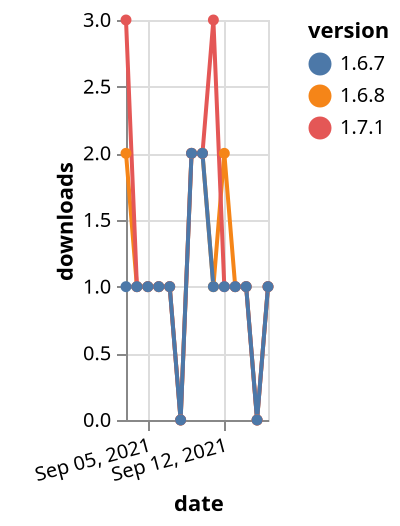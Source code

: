 {"$schema": "https://vega.github.io/schema/vega-lite/v5.json", "description": "A simple bar chart with embedded data.", "data": {"values": [{"date": "2021-09-03", "total": 151, "delta": 2, "version": "1.6.8"}, {"date": "2021-09-04", "total": 152, "delta": 1, "version": "1.6.8"}, {"date": "2021-09-05", "total": 153, "delta": 1, "version": "1.6.8"}, {"date": "2021-09-06", "total": 154, "delta": 1, "version": "1.6.8"}, {"date": "2021-09-07", "total": 155, "delta": 1, "version": "1.6.8"}, {"date": "2021-09-08", "total": 155, "delta": 0, "version": "1.6.8"}, {"date": "2021-09-09", "total": 157, "delta": 2, "version": "1.6.8"}, {"date": "2021-09-10", "total": 159, "delta": 2, "version": "1.6.8"}, {"date": "2021-09-11", "total": 160, "delta": 1, "version": "1.6.8"}, {"date": "2021-09-12", "total": 162, "delta": 2, "version": "1.6.8"}, {"date": "2021-09-13", "total": 163, "delta": 1, "version": "1.6.8"}, {"date": "2021-09-14", "total": 164, "delta": 1, "version": "1.6.8"}, {"date": "2021-09-15", "total": 164, "delta": 0, "version": "1.6.8"}, {"date": "2021-09-16", "total": 165, "delta": 1, "version": "1.6.8"}, {"date": "2021-09-03", "total": 141, "delta": 3, "version": "1.7.1"}, {"date": "2021-09-04", "total": 142, "delta": 1, "version": "1.7.1"}, {"date": "2021-09-05", "total": 143, "delta": 1, "version": "1.7.1"}, {"date": "2021-09-06", "total": 144, "delta": 1, "version": "1.7.1"}, {"date": "2021-09-07", "total": 145, "delta": 1, "version": "1.7.1"}, {"date": "2021-09-08", "total": 145, "delta": 0, "version": "1.7.1"}, {"date": "2021-09-09", "total": 147, "delta": 2, "version": "1.7.1"}, {"date": "2021-09-10", "total": 149, "delta": 2, "version": "1.7.1"}, {"date": "2021-09-11", "total": 152, "delta": 3, "version": "1.7.1"}, {"date": "2021-09-12", "total": 153, "delta": 1, "version": "1.7.1"}, {"date": "2021-09-13", "total": 154, "delta": 1, "version": "1.7.1"}, {"date": "2021-09-14", "total": 155, "delta": 1, "version": "1.7.1"}, {"date": "2021-09-15", "total": 155, "delta": 0, "version": "1.7.1"}, {"date": "2021-09-16", "total": 156, "delta": 1, "version": "1.7.1"}, {"date": "2021-09-03", "total": 218, "delta": 1, "version": "1.6.7"}, {"date": "2021-09-04", "total": 219, "delta": 1, "version": "1.6.7"}, {"date": "2021-09-05", "total": 220, "delta": 1, "version": "1.6.7"}, {"date": "2021-09-06", "total": 221, "delta": 1, "version": "1.6.7"}, {"date": "2021-09-07", "total": 222, "delta": 1, "version": "1.6.7"}, {"date": "2021-09-08", "total": 222, "delta": 0, "version": "1.6.7"}, {"date": "2021-09-09", "total": 224, "delta": 2, "version": "1.6.7"}, {"date": "2021-09-10", "total": 226, "delta": 2, "version": "1.6.7"}, {"date": "2021-09-11", "total": 227, "delta": 1, "version": "1.6.7"}, {"date": "2021-09-12", "total": 228, "delta": 1, "version": "1.6.7"}, {"date": "2021-09-13", "total": 229, "delta": 1, "version": "1.6.7"}, {"date": "2021-09-14", "total": 230, "delta": 1, "version": "1.6.7"}, {"date": "2021-09-15", "total": 230, "delta": 0, "version": "1.6.7"}, {"date": "2021-09-16", "total": 231, "delta": 1, "version": "1.6.7"}]}, "width": "container", "mark": {"type": "line", "point": {"filled": true}}, "encoding": {"x": {"field": "date", "type": "temporal", "timeUnit": "yearmonthdate", "title": "date", "axis": {"labelAngle": -15}}, "y": {"field": "delta", "type": "quantitative", "title": "downloads"}, "color": {"field": "version", "type": "nominal"}, "tooltip": {"field": "delta"}}}